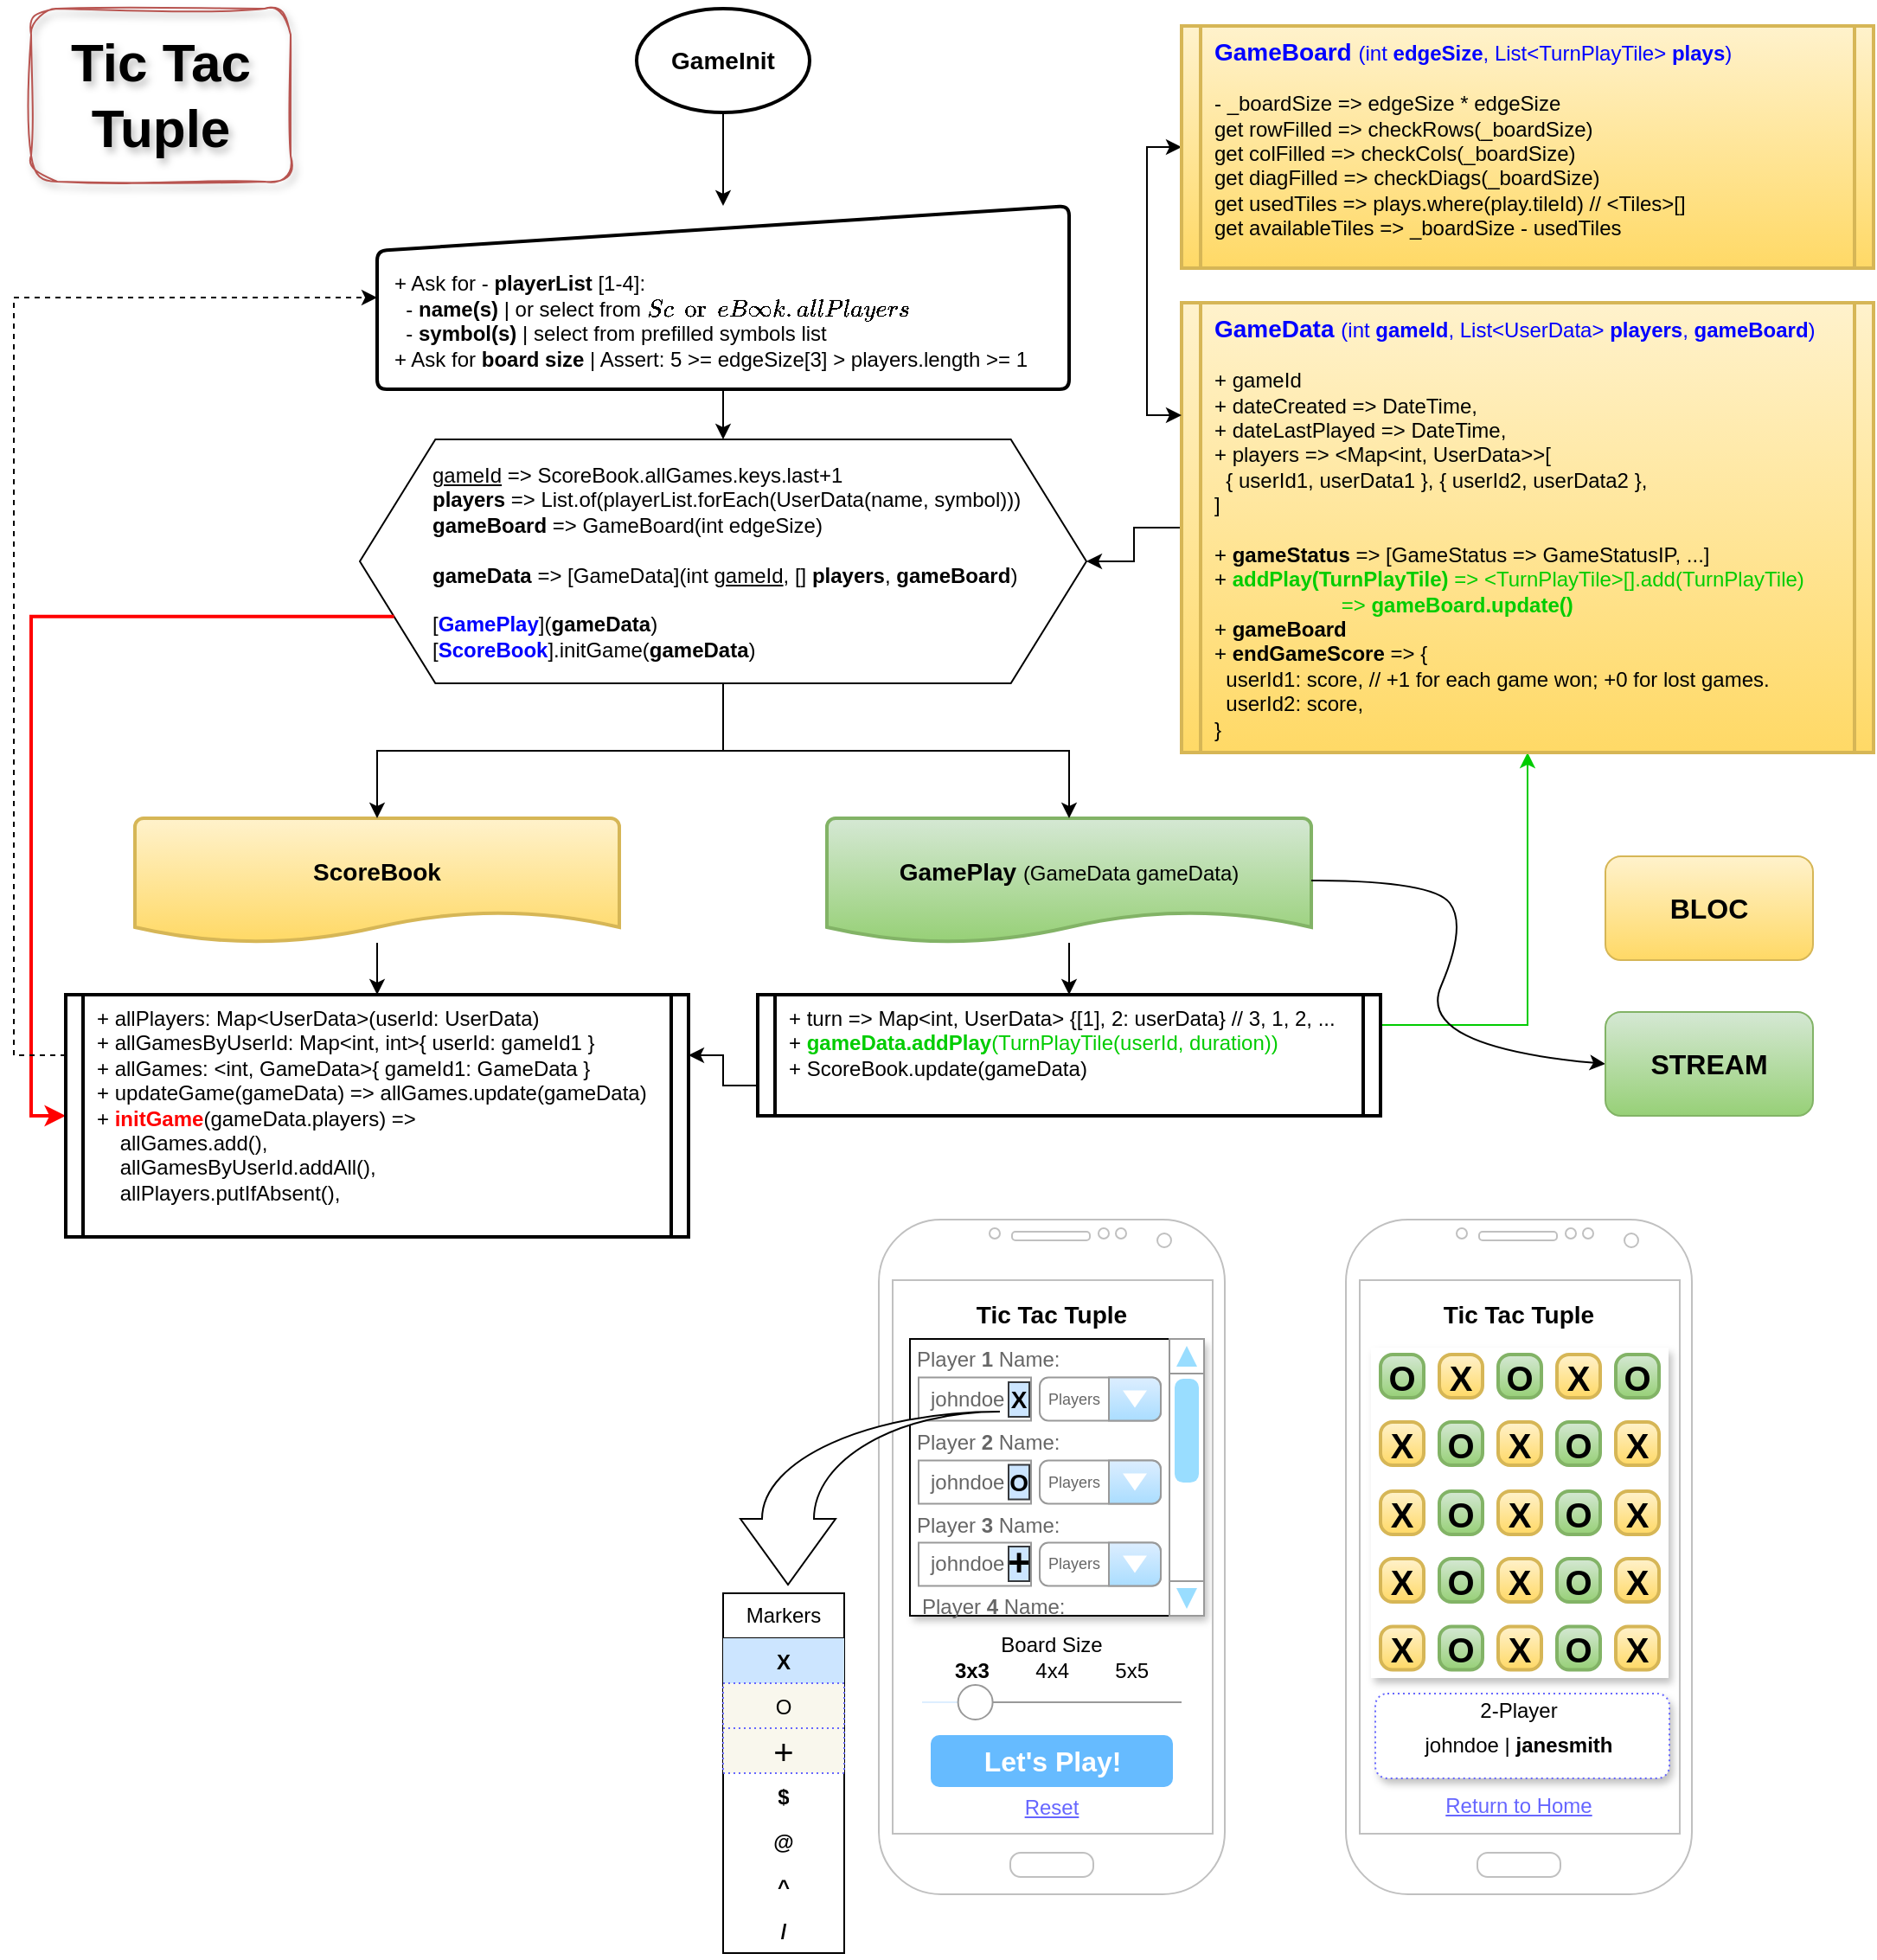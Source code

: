 <mxfile version="24.2.5" type="device">
  <diagram name="Page-1" id="xD8pmqLE9NxziEi_OkC1">
    <mxGraphModel dx="1689" dy="1197" grid="1" gridSize="10" guides="1" tooltips="1" connect="1" arrows="1" fold="1" page="1" pageScale="1" pageWidth="1100" pageHeight="850" math="0" shadow="0">
      <root>
        <mxCell id="0" />
        <mxCell id="1" parent="0" />
        <mxCell id="JRI_G94jc8QcXjnsEqOB-63" value="" style="group;shadow=1;fillColor=default;" vertex="1" connectable="0" parent="1">
          <mxGeometry x="528" y="789" width="170" height="160" as="geometry" />
        </mxCell>
        <mxCell id="JRI_G94jc8QcXjnsEqOB-60" value="" style="rounded=0;whiteSpace=wrap;html=1;" vertex="1" parent="JRI_G94jc8QcXjnsEqOB-63">
          <mxGeometry width="170" height="160" as="geometry" />
        </mxCell>
        <mxCell id="JRI_G94jc8QcXjnsEqOB-61" value="" style="verticalLabelPosition=bottom;shadow=0;dashed=0;align=center;html=1;verticalAlign=top;strokeWidth=1;shape=mxgraph.mockup.navigation.scrollBar;strokeColor=#999999;barPos=94.931;fillColor2=#99ddff;strokeColor2=none;direction=north;" vertex="1" parent="JRI_G94jc8QcXjnsEqOB-63">
          <mxGeometry x="150" width="20" height="160" as="geometry" />
        </mxCell>
        <mxCell id="JRI_G94jc8QcXjnsEqOB-31" value="Player &lt;b&gt;1&lt;/b&gt; Name:" style="strokeWidth=1;shadow=0;dashed=0;align=center;html=1;shape=mxgraph.mockup.forms.anchor;fontSize=12;fontColor=#666666;align=left;resizeWidth=1;spacingLeft=0;" vertex="1" parent="JRI_G94jc8QcXjnsEqOB-63">
          <mxGeometry x="2.0" y="2.25" width="100" height="20" as="geometry" />
        </mxCell>
        <mxCell id="JRI_G94jc8QcXjnsEqOB-32" value="johndoe" style="strokeWidth=1;shadow=0;dashed=0;align=center;html=1;shape=mxgraph.mockup.forms.rrect;rSize=0;strokeColor=#999999;fontColor=#666666;align=left;spacingLeft=5;resizeWidth=1;" vertex="1" parent="JRI_G94jc8QcXjnsEqOB-63">
          <mxGeometry x="5" y="22.25" width="65" height="25" as="geometry" />
        </mxCell>
        <mxCell id="JRI_G94jc8QcXjnsEqOB-35" value="Players" style="strokeWidth=1;shadow=0;dashed=0;align=center;html=1;shape=mxgraph.mockup.forms.comboBox;strokeColor=#999999;fillColor=#ddeeff;align=left;fillColor2=#aaddff;mainText=;fontColor=#666666;fontSize=9;spacingLeft=3;" vertex="1" parent="JRI_G94jc8QcXjnsEqOB-63">
          <mxGeometry x="75" y="22.25" width="70" height="25" as="geometry" />
        </mxCell>
        <mxCell id="JRI_G94jc8QcXjnsEqOB-54" value="Players" style="strokeWidth=1;shadow=0;dashed=0;align=center;html=1;shape=mxgraph.mockup.forms.comboBox;strokeColor=#999999;fillColor=#ddeeff;align=left;fillColor2=#aaddff;mainText=;fontColor=#666666;fontSize=9;spacingLeft=3;" vertex="1" parent="JRI_G94jc8QcXjnsEqOB-63">
          <mxGeometry x="75" y="70.25" width="70" height="25" as="geometry" />
        </mxCell>
        <mxCell id="JRI_G94jc8QcXjnsEqOB-55" value="johndoe" style="strokeWidth=1;shadow=0;dashed=0;align=center;html=1;shape=mxgraph.mockup.forms.rrect;rSize=0;strokeColor=#999999;fontColor=#666666;align=left;spacingLeft=5;resizeWidth=1;" vertex="1" parent="JRI_G94jc8QcXjnsEqOB-63">
          <mxGeometry x="5" y="70.25" width="65" height="25" as="geometry" />
        </mxCell>
        <mxCell id="JRI_G94jc8QcXjnsEqOB-56" value="Player &lt;b&gt;2&lt;/b&gt; Name:" style="strokeWidth=1;shadow=0;dashed=0;align=center;html=1;shape=mxgraph.mockup.forms.anchor;fontSize=12;fontColor=#666666;align=left;resizeWidth=1;spacingLeft=0;" vertex="1" parent="JRI_G94jc8QcXjnsEqOB-63">
          <mxGeometry x="2.0" y="50.25" width="100" height="20" as="geometry" />
        </mxCell>
        <mxCell id="JRI_G94jc8QcXjnsEqOB-57" value="Players" style="strokeWidth=1;shadow=0;dashed=0;align=center;html=1;shape=mxgraph.mockup.forms.comboBox;strokeColor=#999999;fillColor=#ddeeff;align=left;fillColor2=#aaddff;mainText=;fontColor=#666666;fontSize=9;spacingLeft=3;" vertex="1" parent="JRI_G94jc8QcXjnsEqOB-63">
          <mxGeometry x="75" y="117.75" width="70" height="25" as="geometry" />
        </mxCell>
        <mxCell id="JRI_G94jc8QcXjnsEqOB-58" value="johndoe" style="strokeWidth=1;shadow=0;dashed=0;align=center;html=1;shape=mxgraph.mockup.forms.rrect;rSize=0;strokeColor=#999999;fontColor=#666666;align=left;spacingLeft=5;resizeWidth=1;" vertex="1" parent="JRI_G94jc8QcXjnsEqOB-63">
          <mxGeometry x="5" y="117.75" width="65" height="25" as="geometry" />
        </mxCell>
        <mxCell id="JRI_G94jc8QcXjnsEqOB-59" value="Player &lt;b&gt;3&lt;/b&gt; Name:" style="strokeWidth=1;shadow=0;dashed=0;align=center;html=1;shape=mxgraph.mockup.forms.anchor;fontSize=12;fontColor=#666666;align=left;resizeWidth=1;spacingLeft=0;" vertex="1" parent="JRI_G94jc8QcXjnsEqOB-63">
          <mxGeometry x="2.0" y="97.75" width="100" height="20" as="geometry" />
        </mxCell>
        <mxCell id="JRI_G94jc8QcXjnsEqOB-66" value="O" style="text;html=1;align=center;verticalAlign=middle;whiteSpace=wrap;rounded=0;strokeColor=#36393d;fontStyle=1;fontSize=14;fillColor=#cce5ff;" vertex="1" parent="JRI_G94jc8QcXjnsEqOB-63">
          <mxGeometry x="57" y="72.75" width="12" height="20" as="geometry" />
        </mxCell>
        <mxCell id="JRI_G94jc8QcXjnsEqOB-14" value="" style="verticalLabelPosition=bottom;verticalAlign=top;html=1;shadow=0;dashed=0;strokeWidth=1;shape=mxgraph.android.phone2;strokeColor=#c0c0c0;" vertex="1" parent="1">
          <mxGeometry x="510" y="720" width="200" height="390" as="geometry" />
        </mxCell>
        <mxCell id="JRI_G94jc8QcXjnsEqOB-29" value="Let&#39;s Play!" style="strokeWidth=1;shadow=0;dashed=0;align=center;html=1;shape=mxgraph.mockup.forms.rrect;rSize=5;strokeColor=none;fontColor=#ffffff;fillColor=#66bbff;fontSize=16;fontStyle=1;" vertex="1" parent="1">
          <mxGeometry x="540" y="1018" width="140" height="30" as="geometry" />
        </mxCell>
        <mxCell id="JRI_G94jc8QcXjnsEqOB-34" value="Reset" style="text;html=1;align=center;verticalAlign=middle;whiteSpace=wrap;rounded=0;strokeColor=none;fontStyle=4;fontColor=#6666FF;" vertex="1" parent="1">
          <mxGeometry x="580" y="1045" width="60" height="30" as="geometry" />
        </mxCell>
        <mxCell id="JRI_G94jc8QcXjnsEqOB-48" value="Tic Tac Tuple" style="text;html=1;align=center;verticalAlign=middle;whiteSpace=wrap;rounded=0;strokeColor=none;fontStyle=1;fontColor=default;fontSize=14;" vertex="1" parent="1">
          <mxGeometry x="530" y="760" width="160" height="30" as="geometry" />
        </mxCell>
        <mxCell id="JRI_G94jc8QcXjnsEqOB-50" value="" style="group" vertex="1" connectable="0" parent="1">
          <mxGeometry x="530" y="946" width="170" height="118" as="geometry" />
        </mxCell>
        <mxCell id="JRI_G94jc8QcXjnsEqOB-38" value="" style="verticalLabelPosition=bottom;shadow=0;dashed=0;align=center;html=1;verticalAlign=top;strokeWidth=1;shape=mxgraph.mockup.forms.horSlider;strokeColor=#999999;sliderStyle=basic;sliderPos=18.437;handleStyle=circle;fillColor2=#ddeeff;" vertex="1" parent="JRI_G94jc8QcXjnsEqOB-50">
          <mxGeometry x="5" y="38" width="150" height="30" as="geometry" />
        </mxCell>
        <mxCell id="JRI_G94jc8QcXjnsEqOB-47" value="Board Size" style="text;html=1;align=center;verticalAlign=middle;whiteSpace=wrap;rounded=0;strokeColor=none;fontStyle=0;fontColor=default;" vertex="1" parent="JRI_G94jc8QcXjnsEqOB-50">
          <mxGeometry x="40" y="5" width="80" height="30" as="geometry" />
        </mxCell>
        <mxCell id="JRI_G94jc8QcXjnsEqOB-49" value="&lt;b&gt;3x3&lt;/b&gt;&amp;nbsp; &amp;nbsp; &amp;nbsp; &amp;nbsp; 4x4&amp;nbsp; &amp;nbsp; &amp;nbsp; &amp;nbsp; 5x5" style="text;html=1;align=center;verticalAlign=middle;whiteSpace=wrap;rounded=0;strokeColor=none;fontStyle=0;fontColor=default;" vertex="1" parent="JRI_G94jc8QcXjnsEqOB-50">
          <mxGeometry y="25" width="160" height="20" as="geometry" />
        </mxCell>
        <mxCell id="JRI_G94jc8QcXjnsEqOB-64" value="Player &lt;b&gt;4&lt;/b&gt; Name:" style="strokeWidth=1;shadow=0;dashed=0;align=center;html=1;shape=mxgraph.mockup.forms.anchor;fontSize=12;fontColor=#666666;align=left;resizeWidth=1;spacingLeft=0;" vertex="1" parent="1">
          <mxGeometry x="533" y="934.0" width="100" height="20" as="geometry" />
        </mxCell>
        <mxCell id="JRI_G94jc8QcXjnsEqOB-65" value="X" style="text;html=1;align=center;verticalAlign=middle;whiteSpace=wrap;rounded=0;strokeColor=#36393d;fontStyle=1;fontSize=14;fillColor=#cce5ff;" vertex="1" parent="1">
          <mxGeometry x="585" y="814" width="12" height="20" as="geometry" />
        </mxCell>
        <mxCell id="JRI_G94jc8QcXjnsEqOB-67" value="+" style="text;html=1;align=center;verticalAlign=middle;whiteSpace=wrap;rounded=0;strokeColor=#36393d;fontStyle=1;fontSize=22;fillColor=#cce5ff;" vertex="1" parent="1">
          <mxGeometry x="585" y="909" width="12" height="20" as="geometry" />
        </mxCell>
        <mxCell id="JRI_G94jc8QcXjnsEqOB-89" value="Markers" style="swimlane;fontStyle=0;childLayout=stackLayout;horizontal=1;startSize=26;fillColor=none;horizontalStack=0;resizeParent=1;resizeParentMax=0;resizeLast=0;collapsible=1;marginBottom=0;whiteSpace=wrap;html=1;align=center;" vertex="1" parent="1">
          <mxGeometry x="420" y="936" width="70" height="208" as="geometry" />
        </mxCell>
        <mxCell id="JRI_G94jc8QcXjnsEqOB-90" value="X" style="text;strokeColor=none;fillColor=#cce5ff;align=center;verticalAlign=top;spacingLeft=4;spacingRight=4;overflow=hidden;rotatable=0;points=[[0,0.5],[1,0.5]];portConstraint=eastwest;whiteSpace=wrap;html=1;fontStyle=1" vertex="1" parent="JRI_G94jc8QcXjnsEqOB-89">
          <mxGeometry y="26" width="70" height="26" as="geometry" />
        </mxCell>
        <mxCell id="JRI_G94jc8QcXjnsEqOB-91" value="O" style="text;strokeColor=#6666FF;fillColor=#f9f7ed;align=center;verticalAlign=top;spacingLeft=4;spacingRight=4;overflow=hidden;rotatable=0;points=[[0,0.5],[1,0.5]];portConstraint=eastwest;whiteSpace=wrap;html=1;fontStyle=0;dashed=1;dashPattern=1 2;" vertex="1" parent="JRI_G94jc8QcXjnsEqOB-89">
          <mxGeometry y="52" width="70" height="26" as="geometry" />
        </mxCell>
        <mxCell id="JRI_G94jc8QcXjnsEqOB-94" value="+" style="text;align=center;verticalAlign=top;spacingLeft=4;spacingRight=4;overflow=hidden;rotatable=0;points=[[0,0.5],[1,0.5]];portConstraint=eastwest;whiteSpace=wrap;html=1;fontStyle=0;fillColor=#f9f7ed;strokeColor=#6666FF;dashed=1;dashPattern=1 2;fontSize=20;spacingTop=-5;" vertex="1" parent="JRI_G94jc8QcXjnsEqOB-89">
          <mxGeometry y="78" width="70" height="26" as="geometry" />
        </mxCell>
        <mxCell id="JRI_G94jc8QcXjnsEqOB-92" value="$" style="text;strokeColor=none;fillColor=none;align=center;verticalAlign=top;spacingLeft=4;spacingRight=4;overflow=hidden;rotatable=0;points=[[0,0.5],[1,0.5]];portConstraint=eastwest;whiteSpace=wrap;html=1;fontStyle=1" vertex="1" parent="JRI_G94jc8QcXjnsEqOB-89">
          <mxGeometry y="104" width="70" height="26" as="geometry" />
        </mxCell>
        <mxCell id="JRI_G94jc8QcXjnsEqOB-96" value="@" style="text;strokeColor=none;fillColor=none;align=center;verticalAlign=top;spacingLeft=4;spacingRight=4;overflow=hidden;rotatable=0;points=[[0,0.5],[1,0.5]];portConstraint=eastwest;whiteSpace=wrap;html=1;fontStyle=1" vertex="1" parent="JRI_G94jc8QcXjnsEqOB-89">
          <mxGeometry y="130" width="70" height="26" as="geometry" />
        </mxCell>
        <mxCell id="JRI_G94jc8QcXjnsEqOB-97" value="^" style="text;strokeColor=none;fillColor=none;align=center;verticalAlign=top;spacingLeft=4;spacingRight=4;overflow=hidden;rotatable=0;points=[[0,0.5],[1,0.5]];portConstraint=eastwest;whiteSpace=wrap;html=1;fontStyle=1" vertex="1" parent="JRI_G94jc8QcXjnsEqOB-89">
          <mxGeometry y="156" width="70" height="26" as="geometry" />
        </mxCell>
        <mxCell id="JRI_G94jc8QcXjnsEqOB-98" value="/" style="text;strokeColor=none;fillColor=none;align=center;verticalAlign=top;spacingLeft=4;spacingRight=4;overflow=hidden;rotatable=0;points=[[0,0.5],[1,0.5]];portConstraint=eastwest;whiteSpace=wrap;html=1;fontStyle=1" vertex="1" parent="JRI_G94jc8QcXjnsEqOB-89">
          <mxGeometry y="182" width="70" height="26" as="geometry" />
        </mxCell>
        <mxCell id="JRI_G94jc8QcXjnsEqOB-99" value="" style="html=1;shadow=0;dashed=0;align=center;verticalAlign=middle;shape=mxgraph.arrows2.jumpInArrow;dy=15;dx=38;arrowHead=55;flipH=1;direction=south;" vertex="1" parent="1">
          <mxGeometry x="430" y="831" width="150" height="100" as="geometry" />
        </mxCell>
        <mxCell id="JRI_G94jc8QcXjnsEqOB-100" value="&lt;div&gt;&lt;u&gt;gameId&lt;/u&gt; =&amp;gt; ScoreBook.allGames.keys.last+1&lt;/div&gt;&lt;div&gt;&lt;b&gt;players&lt;/b&gt; =&amp;gt; List.of(playerList.forEach(UserData(name, symbol)))&lt;/div&gt;&lt;div&gt;&lt;b&gt;gameBoard&lt;/b&gt; =&amp;gt; GameBoard(int edgeSize)&lt;/div&gt;&lt;div&gt;&lt;br&gt;&lt;b&gt;gameData&lt;/b&gt; =&amp;gt; [GameData](int &lt;u&gt;gameId&lt;/u&gt;, [] &lt;b&gt;players&lt;/b&gt;, &lt;b&gt;gameBoard&lt;/b&gt;)&lt;/div&gt;&lt;div&gt;&lt;br&gt;[&lt;b&gt;&lt;font color=&quot;#0000ff&quot;&gt;GamePlay&lt;/font&gt;&lt;/b&gt;](&lt;b&gt;gameData&lt;/b&gt;)&lt;/div&gt;&lt;div&gt;[&lt;b&gt;&lt;font color=&quot;#0000ff&quot;&gt;ScoreBook&lt;/font&gt;&lt;/b&gt;].initGame(&lt;b&gt;gameData&lt;/b&gt;)&lt;/div&gt;" style="verticalLabelPosition=middle;verticalAlign=middle;shape=hexagon;perimeter=hexagonPerimeter2;arcSize=6;size=0.104;html=1;labelPosition=center;align=left;spacingLeft=40;" vertex="1" parent="1">
          <mxGeometry x="210" y="269" width="420" height="141" as="geometry" />
        </mxCell>
        <mxCell id="JRI_G94jc8QcXjnsEqOB-113" style="edgeStyle=orthogonalEdgeStyle;rounded=0;orthogonalLoop=1;jettySize=auto;html=1;exitX=0.5;exitY=1;exitDx=0;exitDy=0;entryX=0.5;entryY=0;entryDx=0;entryDy=0;" edge="1" parent="1" source="JRI_G94jc8QcXjnsEqOB-101" target="JRI_G94jc8QcXjnsEqOB-100">
          <mxGeometry relative="1" as="geometry" />
        </mxCell>
        <mxCell id="JRI_G94jc8QcXjnsEqOB-101" value="&lt;div&gt;+ Ask for - &lt;b&gt;playerList&lt;/b&gt; [1-4]:&lt;/div&gt;&lt;div&gt;&amp;nbsp; - &lt;b&gt;name(s)&lt;/b&gt; | or select from `ScoreBook.allPlayers`&lt;/div&gt;&lt;div&gt;&amp;nbsp; - &lt;b&gt;symbol(s)&lt;/b&gt; | select from prefilled symbols list&lt;/div&gt;&lt;div&gt;+ Ask for &lt;b&gt;board size&lt;/b&gt;&amp;nbsp;| Assert: 5 &amp;gt;= edgeSize[3] &amp;gt; players.length &amp;gt;= 1&lt;/div&gt;" style="html=1;strokeWidth=2;shape=manualInput;whiteSpace=wrap;rounded=1;size=26;arcSize=11;align=left;verticalAlign=bottom;spacingBottom=8;spacingLeft=8;spacingRight=8;" vertex="1" parent="1">
          <mxGeometry x="220" y="134" width="400" height="106" as="geometry" />
        </mxCell>
        <mxCell id="JRI_G94jc8QcXjnsEqOB-112" style="edgeStyle=orthogonalEdgeStyle;rounded=0;orthogonalLoop=1;jettySize=auto;html=1;exitX=0.5;exitY=1;exitDx=0;exitDy=0;exitPerimeter=0;entryX=0.5;entryY=0;entryDx=0;entryDy=0;" edge="1" parent="1" source="JRI_G94jc8QcXjnsEqOB-102" target="JRI_G94jc8QcXjnsEqOB-101">
          <mxGeometry relative="1" as="geometry" />
        </mxCell>
        <mxCell id="JRI_G94jc8QcXjnsEqOB-102" value="&lt;span style=&quot;font-weight: 700; font-size: 14px;&quot;&gt;GameInit&lt;/span&gt;" style="strokeWidth=2;html=1;shape=mxgraph.flowchart.start_1;whiteSpace=wrap;fontSize=14;" vertex="1" parent="1">
          <mxGeometry x="370" y="20" width="100" height="60" as="geometry" />
        </mxCell>
        <mxCell id="JRI_G94jc8QcXjnsEqOB-109" value="" style="edgeStyle=orthogonalEdgeStyle;rounded=0;orthogonalLoop=1;jettySize=auto;html=1;" edge="1" parent="1" source="JRI_G94jc8QcXjnsEqOB-104" target="JRI_G94jc8QcXjnsEqOB-108">
          <mxGeometry relative="1" as="geometry" />
        </mxCell>
        <mxCell id="JRI_G94jc8QcXjnsEqOB-104" value="ScoreBook" style="strokeWidth=2;html=1;shape=mxgraph.flowchart.document2;whiteSpace=wrap;size=0.25;fontStyle=1;fontSize=14;spacingBottom=10;spacingTop=0;fillColor=#fff2cc;gradientColor=#ffd966;strokeColor=#d6b656;" vertex="1" parent="1">
          <mxGeometry x="80" y="488" width="280" height="72" as="geometry" />
        </mxCell>
        <mxCell id="JRI_G94jc8QcXjnsEqOB-111" value="" style="edgeStyle=orthogonalEdgeStyle;rounded=0;orthogonalLoop=1;jettySize=auto;html=1;" edge="1" parent="1" source="JRI_G94jc8QcXjnsEqOB-105" target="JRI_G94jc8QcXjnsEqOB-110">
          <mxGeometry relative="1" as="geometry" />
        </mxCell>
        <mxCell id="JRI_G94jc8QcXjnsEqOB-105" value="GamePlay&lt;span style=&quot;font-weight: normal;&quot;&gt;&amp;nbsp;&lt;font style=&quot;font-size: 12px;&quot;&gt;(GameData gameData)&lt;/font&gt;&lt;/span&gt;" style="strokeWidth=2;html=1;shape=mxgraph.flowchart.document2;whiteSpace=wrap;size=0.25;fontStyle=1;fontSize=14;spacingBottom=10;spacingTop=0;fillColor=#d5e8d4;gradientColor=#97d077;strokeColor=#82b366;" vertex="1" parent="1">
          <mxGeometry x="480" y="488" width="280" height="72" as="geometry" />
        </mxCell>
        <mxCell id="JRI_G94jc8QcXjnsEqOB-106" style="edgeStyle=orthogonalEdgeStyle;rounded=0;orthogonalLoop=1;jettySize=auto;html=1;exitX=0.5;exitY=1;exitDx=0;exitDy=0;entryX=0.5;entryY=0;entryDx=0;entryDy=0;entryPerimeter=0;" edge="1" parent="1" source="JRI_G94jc8QcXjnsEqOB-100" target="JRI_G94jc8QcXjnsEqOB-104">
          <mxGeometry relative="1" as="geometry" />
        </mxCell>
        <mxCell id="JRI_G94jc8QcXjnsEqOB-107" style="edgeStyle=orthogonalEdgeStyle;rounded=0;orthogonalLoop=1;jettySize=auto;html=1;exitX=0.5;exitY=1;exitDx=0;exitDy=0;entryX=0.5;entryY=0;entryDx=0;entryDy=0;entryPerimeter=0;" edge="1" parent="1" source="JRI_G94jc8QcXjnsEqOB-100" target="JRI_G94jc8QcXjnsEqOB-105">
          <mxGeometry relative="1" as="geometry">
            <mxPoint x="430" y="420" as="sourcePoint" />
            <mxPoint x="330" y="488" as="targetPoint" />
          </mxGeometry>
        </mxCell>
        <mxCell id="JRI_G94jc8QcXjnsEqOB-118" style="edgeStyle=orthogonalEdgeStyle;rounded=0;orthogonalLoop=1;jettySize=auto;html=1;exitX=0;exitY=0.75;exitDx=0;exitDy=0;entryX=0;entryY=0.5;entryDx=0;entryDy=0;strokeColor=#FF0000;strokeWidth=2;" edge="1" parent="1" source="JRI_G94jc8QcXjnsEqOB-100" target="JRI_G94jc8QcXjnsEqOB-108">
          <mxGeometry relative="1" as="geometry">
            <Array as="points">
              <mxPoint x="20" y="371" />
              <mxPoint x="20" y="660" />
            </Array>
          </mxGeometry>
        </mxCell>
        <mxCell id="JRI_G94jc8QcXjnsEqOB-119" style="edgeStyle=orthogonalEdgeStyle;rounded=0;orthogonalLoop=1;jettySize=auto;html=1;exitX=0;exitY=0.25;exitDx=0;exitDy=0;entryX=0;entryY=0.5;entryDx=0;entryDy=0;dashed=1;" edge="1" parent="1" source="JRI_G94jc8QcXjnsEqOB-108" target="JRI_G94jc8QcXjnsEqOB-101">
          <mxGeometry relative="1" as="geometry">
            <Array as="points">
              <mxPoint x="10" y="625" />
              <mxPoint x="10" y="187" />
            </Array>
          </mxGeometry>
        </mxCell>
        <mxCell id="JRI_G94jc8QcXjnsEqOB-108" value="&lt;div style=&quot;font-size: 12px;&quot;&gt;+ allPlayers: Map&amp;lt;UserData&amp;gt;(userId: UserData)&lt;/div&gt;&lt;div style=&quot;font-size: 12px;&quot;&gt;+ allGamesByUserId: Map&amp;lt;int, int&amp;gt;{ userId: gameId1 }&lt;/div&gt;&lt;div style=&quot;font-size: 12px;&quot;&gt;+ allGames: &amp;lt;int, GameData&amp;gt;{ gameId1: GameData }&lt;/div&gt;&lt;div style=&quot;font-size: 12px;&quot;&gt;+ updateGame(gameData) =&amp;gt; allGames.update(gameData)&lt;/div&gt;&lt;div style=&quot;font-size: 12px;&quot;&gt;+ &lt;b&gt;&lt;font color=&quot;#ff0000&quot;&gt;initGame&lt;/font&gt;&lt;/b&gt;(gameData.players) =&amp;gt;&lt;/div&gt;&lt;div style=&quot;font-size: 12px;&quot;&gt;&amp;nbsp; &amp;nbsp; allGames.add(),&lt;/div&gt;&lt;div style=&quot;font-size: 12px;&quot;&gt;&amp;nbsp; &amp;nbsp; allGamesByUserId.addAll(),&lt;/div&gt;&lt;div style=&quot;font-size: 12px;&quot;&gt;&amp;nbsp; &amp;nbsp; allPlayers.putIfAbsent(),&lt;/div&gt;" style="shape=process;html=1;backgroundOutline=1;fontSize=12;fontColor=default;strokeWidth=2;fontStyle=0;spacingBottom=10;spacingTop=0;size=0.028;align=left;spacingLeft=6;verticalAlign=top;" vertex="1" parent="1">
          <mxGeometry x="40" y="590" width="360" height="140" as="geometry" />
        </mxCell>
        <mxCell id="JRI_G94jc8QcXjnsEqOB-127" style="edgeStyle=orthogonalEdgeStyle;rounded=0;orthogonalLoop=1;jettySize=auto;html=1;exitX=1;exitY=0.25;exitDx=0;exitDy=0;entryX=0.5;entryY=1;entryDx=0;entryDy=0;strokeColor=#00CC00;" edge="1" parent="1" source="JRI_G94jc8QcXjnsEqOB-110" target="JRI_G94jc8QcXjnsEqOB-114">
          <mxGeometry relative="1" as="geometry" />
        </mxCell>
        <mxCell id="JRI_G94jc8QcXjnsEqOB-110" value="&lt;div&gt;+ turn =&amp;gt; Map&amp;lt;int, UserData&amp;gt; {[1], 2: userData} // 3, 1, 2, ...&lt;/div&gt;&lt;div&gt;+ &lt;font color=&quot;#00cc00&quot;&gt;&lt;b&gt;gameData.addPlay&lt;/b&gt;(TurnPlayTile(userId, duration))&lt;/font&gt;&lt;/div&gt;&lt;div&gt;+ ScoreBook.update(gameData)&lt;/div&gt;" style="shape=process;whiteSpace=wrap;html=1;backgroundOutline=1;fontSize=12;fontColor=default;strokeWidth=2;fontStyle=0;spacingBottom=10;spacingTop=0;size=0.028;strokeColor=default;align=left;verticalAlign=top;spacingLeft=6;fontFamily=Helvetica;fillColor=default;" vertex="1" parent="1">
          <mxGeometry x="440" y="590" width="360" height="70" as="geometry" />
        </mxCell>
        <mxCell id="JRI_G94jc8QcXjnsEqOB-117" style="edgeStyle=orthogonalEdgeStyle;rounded=0;orthogonalLoop=1;jettySize=auto;html=1;exitX=0;exitY=0.75;exitDx=0;exitDy=0;entryX=1;entryY=0.25;entryDx=0;entryDy=0;" edge="1" parent="1" source="JRI_G94jc8QcXjnsEqOB-110" target="JRI_G94jc8QcXjnsEqOB-108">
          <mxGeometry relative="1" as="geometry">
            <Array as="points">
              <mxPoint x="420" y="643" />
              <mxPoint x="420" y="625" />
            </Array>
          </mxGeometry>
        </mxCell>
        <mxCell id="JRI_G94jc8QcXjnsEqOB-125" style="edgeStyle=orthogonalEdgeStyle;rounded=0;orthogonalLoop=1;jettySize=auto;html=1;exitX=0;exitY=0.5;exitDx=0;exitDy=0;entryX=1;entryY=0.5;entryDx=0;entryDy=0;" edge="1" parent="1" source="JRI_G94jc8QcXjnsEqOB-114" target="JRI_G94jc8QcXjnsEqOB-100">
          <mxGeometry relative="1" as="geometry" />
        </mxCell>
        <mxCell id="JRI_G94jc8QcXjnsEqOB-114" value="&lt;div&gt;&lt;font color=&quot;#0000ff&quot; style=&quot;font-size: 14px;&quot;&gt;&lt;b&gt;GameData&lt;/b&gt;&amp;nbsp;&lt;/font&gt;&lt;font color=&quot;#0000ff&quot; style=&quot;font-size: 12px;&quot;&gt;(int &lt;b&gt;gameId&lt;/b&gt;, List&amp;lt;UserData&amp;gt; &lt;b&gt;players&lt;/b&gt;, &lt;b&gt;gameBoard&lt;/b&gt;)&lt;/font&gt;&lt;br&gt;&lt;br&gt;+ gameId&lt;/div&gt;&lt;div&gt;+ dateCreated =&amp;gt; DateTime,&lt;/div&gt;&lt;div&gt;+ dateLastPlayed =&amp;gt; DateTime,&lt;/div&gt;&lt;div&gt;&lt;div&gt;+ players =&amp;gt; &amp;lt;Map&amp;lt;int, UserData&amp;gt;&amp;gt;[&lt;/div&gt;&lt;div&gt;&amp;nbsp; { userId1, userData1 }, { userId2, userData2 },&lt;/div&gt;&lt;div&gt;]&lt;/div&gt;&lt;div&gt;&lt;br&gt;&lt;/div&gt;+ &lt;b&gt;gameStatus&lt;/b&gt; =&amp;gt; [GameStatus =&amp;gt; GameStatusIP, ...]&lt;/div&gt;&lt;div&gt;+ &lt;font color=&quot;#00cc00&quot;&gt;&lt;b&gt;addPlay(TurnPlayTile)&lt;/b&gt;&amp;nbsp;=&amp;gt; &amp;lt;TurnPlayTile&amp;gt;[].add(TurnPlayTile)&lt;br&gt;&amp;nbsp; &amp;nbsp; &amp;nbsp; &amp;nbsp; &amp;nbsp; &amp;nbsp; &amp;nbsp; &amp;nbsp; &amp;nbsp; &amp;nbsp; &amp;nbsp; =&amp;gt; &lt;b&gt;gameBoard.update()&lt;/b&gt;&lt;/font&gt;&lt;/div&gt;&lt;div&gt;&lt;span style=&quot;background-color: initial;&quot;&gt;+ &lt;/span&gt;&lt;b style=&quot;background-color: initial;&quot;&gt;gameBoard&lt;/b&gt;&lt;br&gt;&lt;/div&gt;&lt;div&gt;+ &lt;b&gt;endGameScore&lt;/b&gt; =&amp;gt; {&lt;/div&gt;&lt;div&gt;&amp;nbsp; userId1: score, // +1 for each game won; +0 for lost games.&lt;/div&gt;&lt;div&gt;&amp;nbsp; userId2: score,&lt;/div&gt;&lt;div&gt;}&lt;/div&gt;" style="shape=process;html=1;backgroundOutline=1;fontSize=12;strokeWidth=2;fontStyle=0;spacingBottom=10;spacingTop=0;size=0.028;strokeColor=#d6b656;align=left;verticalAlign=top;spacingLeft=6;fontFamily=Helvetica;fillColor=#fff2cc;gradientColor=#ffd966;" vertex="1" parent="1">
          <mxGeometry x="685" y="190" width="400" height="260" as="geometry" />
        </mxCell>
        <mxCell id="JRI_G94jc8QcXjnsEqOB-122" style="edgeStyle=orthogonalEdgeStyle;rounded=0;orthogonalLoop=1;jettySize=auto;html=1;exitX=0;exitY=0.5;exitDx=0;exitDy=0;entryX=0;entryY=0.25;entryDx=0;entryDy=0;startArrow=classic;startFill=1;" edge="1" parent="1" source="JRI_G94jc8QcXjnsEqOB-115" target="JRI_G94jc8QcXjnsEqOB-114">
          <mxGeometry relative="1" as="geometry" />
        </mxCell>
        <mxCell id="JRI_G94jc8QcXjnsEqOB-115" value="&lt;font color=&quot;#0000ff&quot; style=&quot;font-size: 14px;&quot;&gt;&lt;b&gt;GameBoard&lt;/b&gt;&amp;nbsp;&lt;/font&gt;&lt;font color=&quot;#0000ff&quot; style=&quot;font-size: 12px;&quot;&gt;(int &lt;b&gt;edgeSize&lt;/b&gt;, List&amp;lt;TurnPlayTile&amp;gt; &lt;b&gt;plays&lt;/b&gt;)&lt;/font&gt;&lt;br&gt;&lt;br&gt;&lt;div&gt;- _boardSize =&amp;gt; edgeSize * edgeSize&lt;/div&gt;&lt;div&gt;get rowFilled =&amp;gt; checkRows(_boardSize)&lt;/div&gt;&lt;div&gt;get colFilled =&amp;gt; checkCols(_boardSize)&lt;/div&gt;&lt;div&gt;get diagFilled =&amp;gt; checkDiags(_boardSize)&lt;/div&gt;&lt;div&gt;get usedTiles =&amp;gt; plays.where(play.tileId) // &amp;lt;Tiles&amp;gt;[]&lt;/div&gt;&lt;div&gt;get availableTiles =&amp;gt; _boardSize - usedTiles&lt;/div&gt;" style="shape=process;html=1;backgroundOutline=1;fontSize=12;strokeWidth=2;fontStyle=0;spacingBottom=10;spacingTop=0;size=0.028;strokeColor=#d6b656;align=left;verticalAlign=top;spacingLeft=6;fontFamily=Helvetica;fillColor=#fff2cc;gradientColor=#ffd966;" vertex="1" parent="1">
          <mxGeometry x="685" y="30" width="400" height="140" as="geometry" />
        </mxCell>
        <mxCell id="JRI_G94jc8QcXjnsEqOB-126" value="Tic Tac Tuple" style="text;html=1;align=center;verticalAlign=middle;whiteSpace=wrap;rounded=1;fontSize=31;fontStyle=1;fillColor=none;strokeColor=#b85450;gradientColor=#ea6b66;glass=1;shadow=1;sketch=1;curveFitting=1;jiggle=2;textShadow=1;labelBorderColor=none;" vertex="1" parent="1">
          <mxGeometry x="20" y="20" width="150" height="100" as="geometry" />
        </mxCell>
        <mxCell id="JRI_G94jc8QcXjnsEqOB-128" value="" style="curved=1;endArrow=classic;html=1;rounded=0;exitX=1;exitY=0.5;exitDx=0;exitDy=0;exitPerimeter=0;entryX=0;entryY=0.5;entryDx=0;entryDy=0;" edge="1" parent="1" source="JRI_G94jc8QcXjnsEqOB-105" target="JRI_G94jc8QcXjnsEqOB-129">
          <mxGeometry width="50" height="50" relative="1" as="geometry">
            <mxPoint x="970" y="640" as="sourcePoint" />
            <mxPoint x="990" y="620" as="targetPoint" />
            <Array as="points">
              <mxPoint x="830" y="524" />
              <mxPoint x="850" y="550" />
              <mxPoint x="820" y="620" />
            </Array>
          </mxGeometry>
        </mxCell>
        <mxCell id="JRI_G94jc8QcXjnsEqOB-129" value="STREAM" style="rounded=1;whiteSpace=wrap;html=1;fontStyle=1;fontSize=16;fillColor=#d5e8d4;gradientColor=#97d077;strokeColor=#82b366;" vertex="1" parent="1">
          <mxGeometry x="930" y="600" width="120" height="60" as="geometry" />
        </mxCell>
        <mxCell id="JRI_G94jc8QcXjnsEqOB-130" value="BLOC" style="rounded=1;whiteSpace=wrap;html=1;fontStyle=1;fontSize=16;fillColor=#fff2cc;gradientColor=#ffd966;strokeColor=#d6b656;" vertex="1" parent="1">
          <mxGeometry x="930" y="510" width="120" height="60" as="geometry" />
        </mxCell>
        <mxCell id="JRI_G94jc8QcXjnsEqOB-144" value="" style="verticalLabelPosition=bottom;verticalAlign=top;html=1;shadow=0;dashed=0;strokeWidth=1;shape=mxgraph.android.phone2;strokeColor=#c0c0c0;" vertex="1" parent="1">
          <mxGeometry x="780" y="720" width="200" height="390" as="geometry" />
        </mxCell>
        <mxCell id="JRI_G94jc8QcXjnsEqOB-146" value="Return to Home" style="text;html=1;align=center;verticalAlign=middle;whiteSpace=wrap;rounded=0;strokeColor=none;fontStyle=4;fontColor=#6666FF;" vertex="1" parent="1">
          <mxGeometry x="810" y="1044" width="140" height="30" as="geometry" />
        </mxCell>
        <mxCell id="JRI_G94jc8QcXjnsEqOB-147" value="Tic Tac Tuple" style="text;html=1;align=center;verticalAlign=middle;whiteSpace=wrap;rounded=0;strokeColor=none;fontStyle=1;fontColor=default;fontSize=14;" vertex="1" parent="1">
          <mxGeometry x="800" y="760" width="160" height="30" as="geometry" />
        </mxCell>
        <mxCell id="JRI_G94jc8QcXjnsEqOB-191" value="" style="rounded=1;whiteSpace=wrap;html=1;absoluteArcSize=1;arcSize=14;strokeWidth=1;dashed=1;dashPattern=1 2;strokeColor=#6666FF;shadow=1;" vertex="1" parent="1">
          <mxGeometry x="797" y="994" width="170" height="49" as="geometry" />
        </mxCell>
        <mxCell id="JRI_G94jc8QcXjnsEqOB-190" value="2-Player" style="text;html=1;align=center;verticalAlign=middle;whiteSpace=wrap;rounded=0;strokeColor=none;fontStyle=0;fontColor=default;fontSize=12;" vertex="1" parent="1">
          <mxGeometry x="800" y="996" width="160" height="15" as="geometry" />
        </mxCell>
        <mxCell id="JRI_G94jc8QcXjnsEqOB-192" value="johndoe | &lt;b&gt;janesmith&lt;/b&gt;" style="text;html=1;align=center;verticalAlign=middle;whiteSpace=wrap;rounded=0;strokeColor=none;fontStyle=0;fontColor=default;fontSize=12;" vertex="1" parent="1">
          <mxGeometry x="800" y="1016.5" width="160" height="15" as="geometry" />
        </mxCell>
        <mxCell id="JRI_G94jc8QcXjnsEqOB-193" value="" style="group" vertex="1" connectable="0" parent="1">
          <mxGeometry x="794.5" y="794" width="172" height="191" as="geometry" />
        </mxCell>
        <mxCell id="JRI_G94jc8QcXjnsEqOB-131" value="" style="group;shadow=1;fillColor=default;container=0;" vertex="1" connectable="0" parent="JRI_G94jc8QcXjnsEqOB-193">
          <mxGeometry width="172" height="191" as="geometry" />
        </mxCell>
        <mxCell id="JRI_G94jc8QcXjnsEqOB-177" value="X" style="rounded=1;whiteSpace=wrap;html=1;absoluteArcSize=1;arcSize=14;strokeWidth=2;fontStyle=1;fontSize=20;aspect=fixed;fillColor=#fff2cc;gradientColor=#ffd966;strokeColor=#d6b656;" vertex="1" parent="JRI_G94jc8QcXjnsEqOB-193">
          <mxGeometry x="141.5" y="161.25" width="25" height="25" as="geometry" />
        </mxCell>
        <mxCell id="JRI_G94jc8QcXjnsEqOB-178" value="X" style="rounded=1;whiteSpace=wrap;html=1;absoluteArcSize=1;arcSize=14;strokeWidth=2;fontStyle=1;fontSize=20;aspect=fixed;fillColor=#fff2cc;gradientColor=#ffd966;strokeColor=#d6b656;" vertex="1" parent="JRI_G94jc8QcXjnsEqOB-193">
          <mxGeometry x="141.5" y="122" width="25" height="25" as="geometry" />
        </mxCell>
        <mxCell id="JRI_G94jc8QcXjnsEqOB-165" value="X" style="rounded=1;whiteSpace=wrap;html=1;absoluteArcSize=1;arcSize=14;strokeWidth=2;fontStyle=1;fontSize=20;aspect=fixed;fillColor=#fff2cc;gradientColor=#ffd966;strokeColor=#d6b656;" vertex="1" parent="JRI_G94jc8QcXjnsEqOB-193">
          <mxGeometry x="141.5" y="83" width="25" height="25" as="geometry" />
        </mxCell>
        <mxCell id="JRI_G94jc8QcXjnsEqOB-168" value="X" style="rounded=1;whiteSpace=wrap;html=1;absoluteArcSize=1;arcSize=14;strokeWidth=2;fontStyle=1;fontSize=20;aspect=fixed;fillColor=#fff2cc;gradientColor=#ffd966;strokeColor=#d6b656;" vertex="1" parent="JRI_G94jc8QcXjnsEqOB-193">
          <mxGeometry x="141.5" y="43" width="25" height="25" as="geometry" />
        </mxCell>
        <mxCell id="JRI_G94jc8QcXjnsEqOB-167" value="O" style="rounded=1;whiteSpace=wrap;html=1;absoluteArcSize=1;arcSize=14;strokeWidth=2;fontStyle=1;fontSize=20;aspect=fixed;fillColor=#d5e8d4;gradientColor=#97d077;strokeColor=#82b366;" vertex="1" parent="JRI_G94jc8QcXjnsEqOB-193">
          <mxGeometry x="141.5" y="4" width="25" height="25" as="geometry" />
        </mxCell>
        <mxCell id="JRI_G94jc8QcXjnsEqOB-179" value="O" style="rounded=1;whiteSpace=wrap;html=1;absoluteArcSize=1;arcSize=14;strokeWidth=2;fontStyle=1;fontSize=20;aspect=fixed;fillColor=#d5e8d4;gradientColor=#97d077;strokeColor=#82b366;" vertex="1" parent="JRI_G94jc8QcXjnsEqOB-193">
          <mxGeometry x="107.5" y="161.25" width="25" height="25" as="geometry" />
        </mxCell>
        <mxCell id="JRI_G94jc8QcXjnsEqOB-176" value="O" style="rounded=1;whiteSpace=wrap;html=1;absoluteArcSize=1;arcSize=14;strokeWidth=2;fontStyle=1;fontSize=20;aspect=fixed;fillColor=#d5e8d4;gradientColor=#97d077;strokeColor=#82b366;" vertex="1" parent="JRI_G94jc8QcXjnsEqOB-193">
          <mxGeometry x="107.5" y="122" width="25" height="25" as="geometry" />
        </mxCell>
        <mxCell id="JRI_G94jc8QcXjnsEqOB-169" value="O" style="rounded=1;whiteSpace=wrap;html=1;absoluteArcSize=1;arcSize=14;strokeWidth=2;fontStyle=1;fontSize=20;aspect=fixed;fillColor=#d5e8d4;gradientColor=#97d077;strokeColor=#82b366;" vertex="1" parent="JRI_G94jc8QcXjnsEqOB-193">
          <mxGeometry x="107.5" y="83" width="25" height="25" as="geometry" />
        </mxCell>
        <mxCell id="JRI_G94jc8QcXjnsEqOB-164" value="O" style="rounded=1;whiteSpace=wrap;html=1;absoluteArcSize=1;arcSize=14;strokeWidth=2;fontStyle=1;fontSize=20;aspect=fixed;fillColor=#d5e8d4;gradientColor=#97d077;strokeColor=#82b366;" vertex="1" parent="JRI_G94jc8QcXjnsEqOB-193">
          <mxGeometry x="107.5" y="43" width="25" height="25" as="geometry" />
        </mxCell>
        <mxCell id="JRI_G94jc8QcXjnsEqOB-166" value="X" style="rounded=1;whiteSpace=wrap;html=1;absoluteArcSize=1;arcSize=14;strokeWidth=2;fontStyle=1;fontSize=20;aspect=fixed;fillColor=#fff2cc;gradientColor=#ffd966;strokeColor=#d6b656;" vertex="1" parent="JRI_G94jc8QcXjnsEqOB-193">
          <mxGeometry x="107.5" y="4" width="25" height="25" as="geometry" />
        </mxCell>
        <mxCell id="JRI_G94jc8QcXjnsEqOB-171" value="X" style="rounded=1;whiteSpace=wrap;html=1;absoluteArcSize=1;arcSize=14;strokeWidth=2;fontStyle=1;fontSize=20;aspect=fixed;fillColor=#fff2cc;gradientColor=#ffd966;strokeColor=#d6b656;" vertex="1" parent="JRI_G94jc8QcXjnsEqOB-193">
          <mxGeometry x="73.5" y="161.25" width="25" height="25" as="geometry" />
        </mxCell>
        <mxCell id="JRI_G94jc8QcXjnsEqOB-172" value="X" style="rounded=1;whiteSpace=wrap;html=1;absoluteArcSize=1;arcSize=14;strokeWidth=2;fontStyle=1;fontSize=20;aspect=fixed;fillColor=#fff2cc;gradientColor=#ffd966;strokeColor=#d6b656;" vertex="1" parent="JRI_G94jc8QcXjnsEqOB-193">
          <mxGeometry x="73.5" y="122" width="25" height="25" as="geometry" />
        </mxCell>
        <mxCell id="JRI_G94jc8QcXjnsEqOB-157" value="X" style="rounded=1;whiteSpace=wrap;html=1;absoluteArcSize=1;arcSize=14;strokeWidth=2;fontStyle=1;fontSize=20;aspect=fixed;fillColor=#fff2cc;gradientColor=#ffd966;strokeColor=#d6b656;" vertex="1" parent="JRI_G94jc8QcXjnsEqOB-193">
          <mxGeometry x="73.5" y="83" width="25" height="25" as="geometry" />
        </mxCell>
        <mxCell id="JRI_G94jc8QcXjnsEqOB-160" value="X" style="rounded=1;whiteSpace=wrap;html=1;absoluteArcSize=1;arcSize=14;strokeWidth=2;fontStyle=1;fontSize=20;aspect=fixed;fillColor=#fff2cc;gradientColor=#ffd966;strokeColor=#d6b656;" vertex="1" parent="JRI_G94jc8QcXjnsEqOB-193">
          <mxGeometry x="73.5" y="43" width="25" height="25" as="geometry" />
        </mxCell>
        <mxCell id="JRI_G94jc8QcXjnsEqOB-159" value="O" style="rounded=1;whiteSpace=wrap;html=1;absoluteArcSize=1;arcSize=14;strokeWidth=2;fontStyle=1;fontSize=20;aspect=fixed;fillColor=#d5e8d4;gradientColor=#97d077;strokeColor=#82b366;" vertex="1" parent="JRI_G94jc8QcXjnsEqOB-193">
          <mxGeometry x="73.5" y="4" width="25" height="25" as="geometry" />
        </mxCell>
        <mxCell id="JRI_G94jc8QcXjnsEqOB-174" value="O" style="rounded=1;whiteSpace=wrap;html=1;absoluteArcSize=1;arcSize=14;strokeWidth=2;fontStyle=1;fontSize=20;aspect=fixed;fillColor=#d5e8d4;gradientColor=#97d077;strokeColor=#82b366;" vertex="1" parent="JRI_G94jc8QcXjnsEqOB-193">
          <mxGeometry x="39.5" y="161.25" width="25" height="25" as="geometry" />
        </mxCell>
        <mxCell id="JRI_G94jc8QcXjnsEqOB-170" value="O" style="rounded=1;whiteSpace=wrap;html=1;absoluteArcSize=1;arcSize=14;strokeWidth=2;fontStyle=1;fontSize=20;aspect=fixed;fillColor=#d5e8d4;gradientColor=#97d077;strokeColor=#82b366;" vertex="1" parent="JRI_G94jc8QcXjnsEqOB-193">
          <mxGeometry x="39.5" y="122" width="25" height="25" as="geometry" />
        </mxCell>
        <mxCell id="JRI_G94jc8QcXjnsEqOB-162" value="O" style="rounded=1;whiteSpace=wrap;html=1;absoluteArcSize=1;arcSize=14;strokeWidth=2;fontStyle=1;fontSize=20;aspect=fixed;fillColor=#d5e8d4;gradientColor=#97d077;strokeColor=#82b366;" vertex="1" parent="JRI_G94jc8QcXjnsEqOB-193">
          <mxGeometry x="39.5" y="83" width="25" height="25" as="geometry" />
        </mxCell>
        <mxCell id="JRI_G94jc8QcXjnsEqOB-156" value="O" style="rounded=1;whiteSpace=wrap;html=1;absoluteArcSize=1;arcSize=14;strokeWidth=2;fontStyle=1;fontSize=20;aspect=fixed;fillColor=#d5e8d4;gradientColor=#97d077;strokeColor=#82b366;" vertex="1" parent="JRI_G94jc8QcXjnsEqOB-193">
          <mxGeometry x="39.5" y="43" width="25" height="25" as="geometry" />
        </mxCell>
        <mxCell id="JRI_G94jc8QcXjnsEqOB-158" value="X" style="rounded=1;whiteSpace=wrap;html=1;absoluteArcSize=1;arcSize=14;strokeWidth=2;fontStyle=1;fontSize=20;aspect=fixed;fillColor=#fff2cc;gradientColor=#ffd966;strokeColor=#d6b656;" vertex="1" parent="JRI_G94jc8QcXjnsEqOB-193">
          <mxGeometry x="39.5" y="4" width="25" height="25" as="geometry" />
        </mxCell>
        <mxCell id="JRI_G94jc8QcXjnsEqOB-175" value="X" style="rounded=1;whiteSpace=wrap;html=1;absoluteArcSize=1;arcSize=14;strokeWidth=2;fontStyle=1;fontSize=20;aspect=fixed;fillColor=#fff2cc;gradientColor=#ffd966;strokeColor=#d6b656;" vertex="1" parent="JRI_G94jc8QcXjnsEqOB-193">
          <mxGeometry x="5.5" y="161.25" width="25" height="25" as="geometry" />
        </mxCell>
        <mxCell id="JRI_G94jc8QcXjnsEqOB-173" value="X" style="rounded=1;whiteSpace=wrap;html=1;absoluteArcSize=1;arcSize=14;strokeWidth=2;fontStyle=1;fontSize=20;aspect=fixed;fillColor=#fff2cc;gradientColor=#ffd966;strokeColor=#d6b656;" vertex="1" parent="JRI_G94jc8QcXjnsEqOB-193">
          <mxGeometry x="5.5" y="122" width="25" height="25" as="geometry" />
        </mxCell>
        <mxCell id="JRI_G94jc8QcXjnsEqOB-163" value="X" style="rounded=1;whiteSpace=wrap;html=1;absoluteArcSize=1;arcSize=14;strokeWidth=2;fontStyle=1;fontSize=20;aspect=fixed;fillColor=#fff2cc;gradientColor=#ffd966;strokeColor=#d6b656;" vertex="1" parent="JRI_G94jc8QcXjnsEqOB-193">
          <mxGeometry x="5.5" y="83" width="25" height="25" as="geometry" />
        </mxCell>
        <mxCell id="JRI_G94jc8QcXjnsEqOB-161" value="X" style="rounded=1;whiteSpace=wrap;html=1;absoluteArcSize=1;arcSize=14;strokeWidth=2;fontStyle=1;fontSize=20;aspect=fixed;fillColor=#fff2cc;gradientColor=#ffd966;strokeColor=#d6b656;" vertex="1" parent="JRI_G94jc8QcXjnsEqOB-193">
          <mxGeometry x="5.5" y="43" width="25" height="25" as="geometry" />
        </mxCell>
        <mxCell id="JRI_G94jc8QcXjnsEqOB-155" value="O" style="rounded=1;whiteSpace=wrap;html=1;absoluteArcSize=1;arcSize=14;strokeWidth=2;fontStyle=1;fontSize=20;aspect=fixed;fillColor=#d5e8d4;gradientColor=#97d077;strokeColor=#82b366;" vertex="1" parent="JRI_G94jc8QcXjnsEqOB-193">
          <mxGeometry x="5.5" y="4" width="25" height="25" as="geometry" />
        </mxCell>
      </root>
    </mxGraphModel>
  </diagram>
</mxfile>
